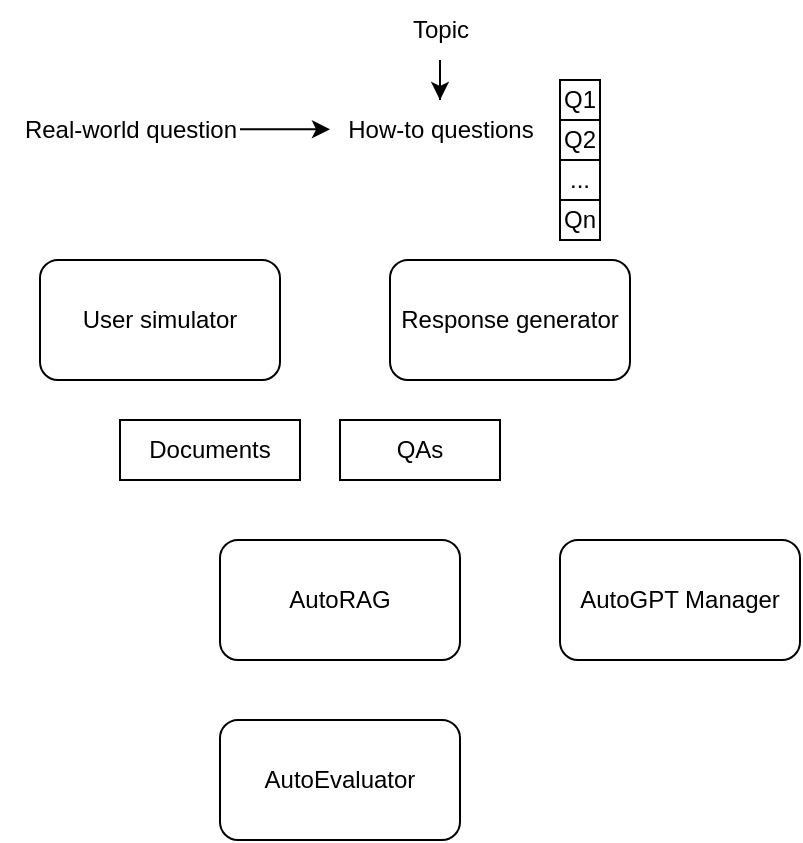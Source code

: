 <mxfile version="25.0.3">
  <diagram name="Page-1" id="HDzUqJu67cnYxbzb6F1M">
    <mxGraphModel dx="1493" dy="739" grid="1" gridSize="10" guides="1" tooltips="1" connect="1" arrows="1" fold="1" page="1" pageScale="1" pageWidth="850" pageHeight="1100" math="0" shadow="0">
      <root>
        <mxCell id="0" />
        <mxCell id="1" parent="0" />
        <mxCell id="wI1al42sWb2ASx6kvqqQ-3" value="" style="edgeStyle=orthogonalEdgeStyle;rounded=0;orthogonalLoop=1;jettySize=auto;html=1;" parent="1" source="wI1al42sWb2ASx6kvqqQ-1" target="wI1al42sWb2ASx6kvqqQ-2" edge="1">
          <mxGeometry relative="1" as="geometry" />
        </mxCell>
        <mxCell id="wI1al42sWb2ASx6kvqqQ-1" value="Topic" style="text;html=1;align=center;verticalAlign=middle;resizable=0;points=[];autosize=1;strokeColor=none;fillColor=none;" parent="1" vertex="1">
          <mxGeometry x="195" width="50" height="30" as="geometry" />
        </mxCell>
        <mxCell id="wI1al42sWb2ASx6kvqqQ-2" value="How-to questions" style="text;html=1;align=center;verticalAlign=middle;resizable=0;points=[];autosize=1;strokeColor=none;fillColor=none;" parent="1" vertex="1">
          <mxGeometry x="160" y="50" width="120" height="30" as="geometry" />
        </mxCell>
        <mxCell id="wI1al42sWb2ASx6kvqqQ-4" value="Real-world question" style="text;html=1;align=center;verticalAlign=middle;resizable=0;points=[];autosize=1;strokeColor=none;fillColor=none;" parent="1" vertex="1">
          <mxGeometry y="50" width="130" height="30" as="geometry" />
        </mxCell>
        <mxCell id="wI1al42sWb2ASx6kvqqQ-8" value="Q1" style="rounded=0;whiteSpace=wrap;html=1;" parent="1" vertex="1">
          <mxGeometry x="280" y="40" width="20" height="20" as="geometry" />
        </mxCell>
        <mxCell id="wI1al42sWb2ASx6kvqqQ-9" value="Q2" style="rounded=0;whiteSpace=wrap;html=1;" parent="1" vertex="1">
          <mxGeometry x="280" y="60" width="20" height="20" as="geometry" />
        </mxCell>
        <mxCell id="wI1al42sWb2ASx6kvqqQ-10" value="Qn" style="rounded=0;whiteSpace=wrap;html=1;" parent="1" vertex="1">
          <mxGeometry x="280" y="100" width="20" height="20" as="geometry" />
        </mxCell>
        <mxCell id="wI1al42sWb2ASx6kvqqQ-11" value="..." style="rounded=0;whiteSpace=wrap;html=1;" parent="1" vertex="1">
          <mxGeometry x="280" y="80" width="20" height="20" as="geometry" />
        </mxCell>
        <mxCell id="wI1al42sWb2ASx6kvqqQ-12" value="User simulator" style="rounded=1;whiteSpace=wrap;html=1;" parent="1" vertex="1">
          <mxGeometry x="20" y="130" width="120" height="60" as="geometry" />
        </mxCell>
        <mxCell id="wI1al42sWb2ASx6kvqqQ-13" value="" style="edgeStyle=orthogonalEdgeStyle;rounded=0;orthogonalLoop=1;jettySize=auto;html=1;" parent="1" edge="1">
          <mxGeometry relative="1" as="geometry">
            <mxPoint x="120" y="64.68" as="sourcePoint" />
            <mxPoint x="165" y="64.68" as="targetPoint" />
          </mxGeometry>
        </mxCell>
        <mxCell id="wI1al42sWb2ASx6kvqqQ-14" value="AutoEvaluator" style="rounded=1;whiteSpace=wrap;html=1;" parent="1" vertex="1">
          <mxGeometry x="110" y="360" width="120" height="60" as="geometry" />
        </mxCell>
        <mxCell id="wI1al42sWb2ASx6kvqqQ-15" value="Response generator" style="rounded=1;whiteSpace=wrap;html=1;" parent="1" vertex="1">
          <mxGeometry x="195" y="130" width="120" height="60" as="geometry" />
        </mxCell>
        <mxCell id="OldNdzUZNxWnVm6O11tr-1" value="Documents" style="whiteSpace=wrap;html=1;" vertex="1" parent="1">
          <mxGeometry x="60" y="210" width="90" height="30" as="geometry" />
        </mxCell>
        <mxCell id="OldNdzUZNxWnVm6O11tr-3" value="QAs" style="whiteSpace=wrap;html=1;" vertex="1" parent="1">
          <mxGeometry x="170" y="210" width="80" height="30" as="geometry" />
        </mxCell>
        <mxCell id="OldNdzUZNxWnVm6O11tr-4" value="AutoRAG" style="rounded=1;whiteSpace=wrap;html=1;" vertex="1" parent="1">
          <mxGeometry x="110" y="270" width="120" height="60" as="geometry" />
        </mxCell>
        <mxCell id="OldNdzUZNxWnVm6O11tr-5" value="AutoGPT Manager" style="rounded=1;whiteSpace=wrap;html=1;" vertex="1" parent="1">
          <mxGeometry x="280" y="270" width="120" height="60" as="geometry" />
        </mxCell>
      </root>
    </mxGraphModel>
  </diagram>
</mxfile>
